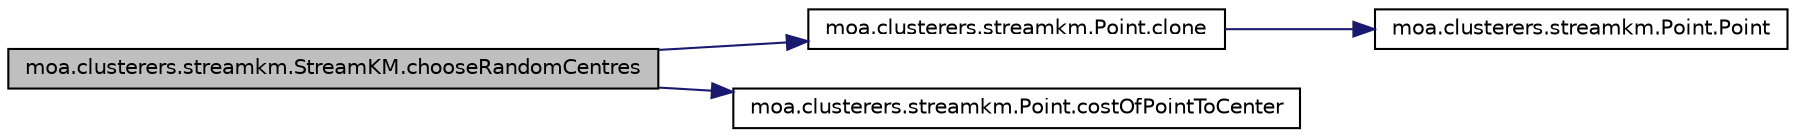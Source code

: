 digraph G
{
  edge [fontname="Helvetica",fontsize="10",labelfontname="Helvetica",labelfontsize="10"];
  node [fontname="Helvetica",fontsize="10",shape=record];
  rankdir=LR;
  Node1 [label="moa.clusterers.streamkm.StreamKM.chooseRandomCentres",height=0.2,width=0.4,color="black", fillcolor="grey75", style="filled" fontcolor="black"];
  Node1 -> Node2 [color="midnightblue",fontsize="10",style="solid",fontname="Helvetica"];
  Node2 [label="moa.clusterers.streamkm.Point.clone",height=0.2,width=0.4,color="black", fillcolor="white", style="filled",URL="$classmoa_1_1clusterers_1_1streamkm_1_1Point.html#af098eed8f68f80e30385b7ef1e4e635c"];
  Node2 -> Node3 [color="midnightblue",fontsize="10",style="solid",fontname="Helvetica"];
  Node3 [label="moa.clusterers.streamkm.Point.Point",height=0.2,width=0.4,color="black", fillcolor="white", style="filled",URL="$classmoa_1_1clusterers_1_1streamkm_1_1Point.html#abf88e6027d22543a2d4fe694c9ae77ec"];
  Node1 -> Node4 [color="midnightblue",fontsize="10",style="solid",fontname="Helvetica"];
  Node4 [label="moa.clusterers.streamkm.Point.costOfPointToCenter",height=0.2,width=0.4,color="black", fillcolor="white", style="filled",URL="$classmoa_1_1clusterers_1_1streamkm_1_1Point.html#a6803cf2181e2adf18cced20fc5c67ff9",tooltip="Computes the cost of this point with centre centre."];
}

